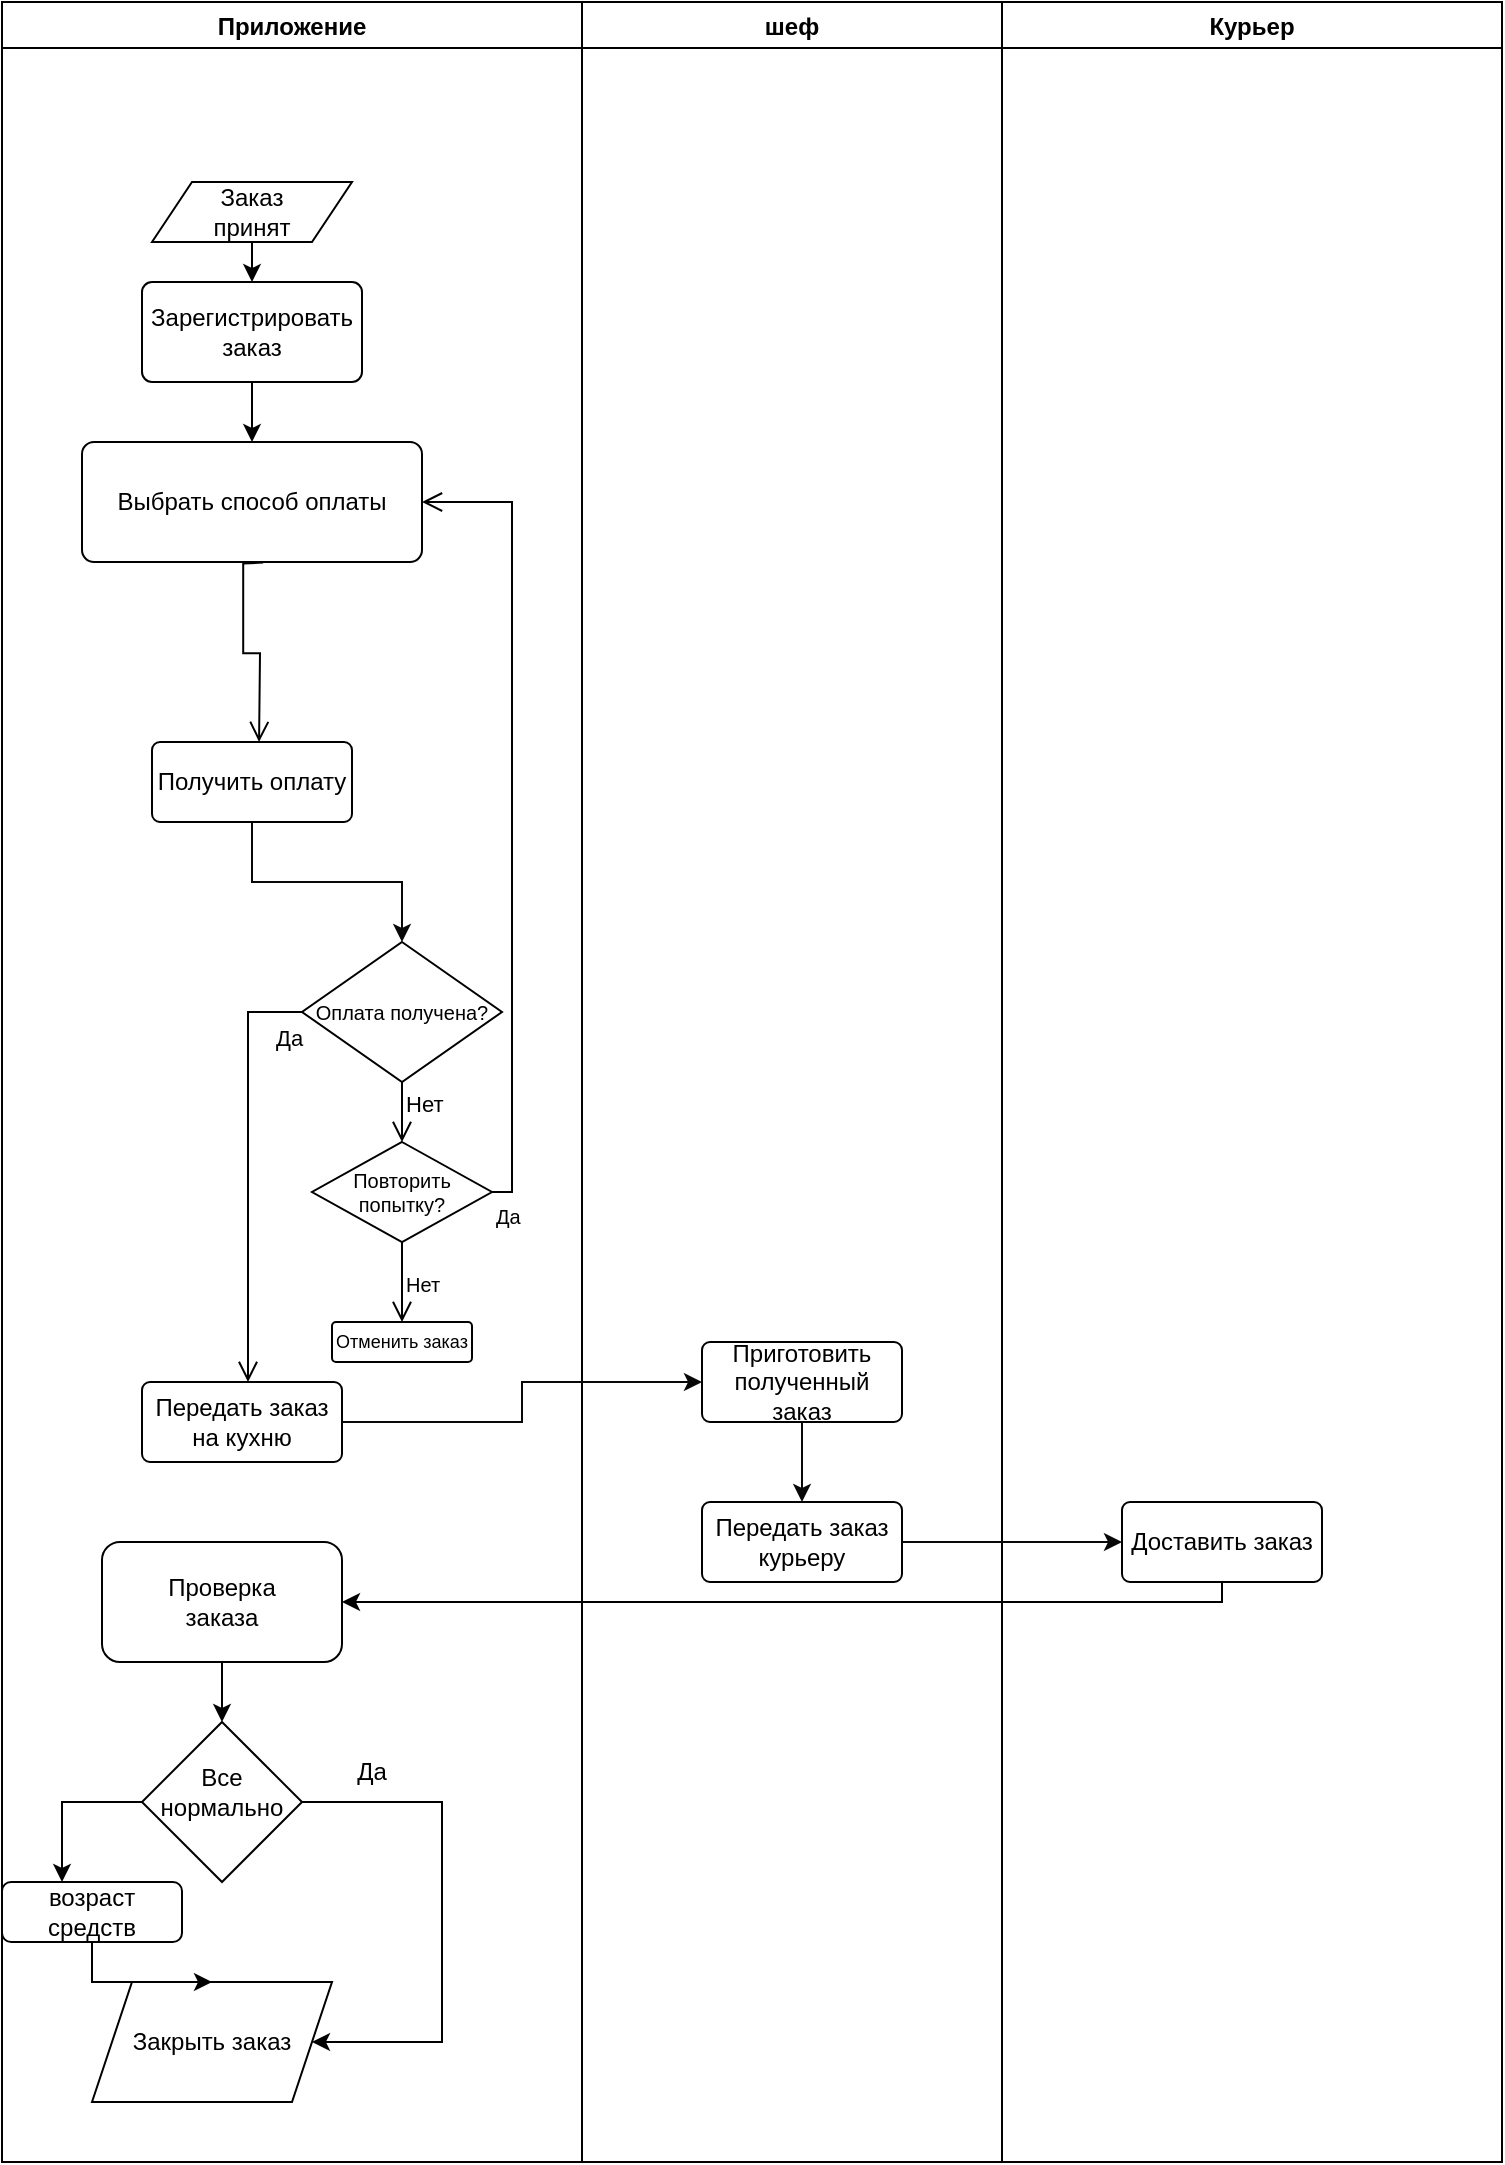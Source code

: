 <mxfile version="20.5.1" type="device"><diagram id="kgpKYQtTHZ0yAKxKKP6v" name="Page-1"><mxGraphModel dx="1186" dy="795" grid="1" gridSize="10" guides="1" tooltips="1" connect="1" arrows="1" fold="1" page="1" pageScale="1" pageWidth="850" pageHeight="1100" math="0" shadow="0"><root><mxCell id="0"/><mxCell id="1" parent="0"/><mxCell id="NRCLJAw399YV5d-U21cv-1" value="Приложение" style="swimlane;" parent="1" vertex="1"><mxGeometry y="20" width="290" height="1080" as="geometry"/></mxCell><mxCell id="NRCLJAw399YV5d-U21cv-10" style="edgeStyle=orthogonalEdgeStyle;rounded=0;orthogonalLoop=1;jettySize=auto;html=1;exitX=0.5;exitY=1;exitDx=0;exitDy=0;entryX=0.5;entryY=0;entryDx=0;entryDy=0;" parent="NRCLJAw399YV5d-U21cv-1" target="NRCLJAw399YV5d-U21cv-11" edge="1"><mxGeometry relative="1" as="geometry"><mxPoint x="95" y="155" as="targetPoint"/><mxPoint x="125" y="120" as="sourcePoint"/></mxGeometry></mxCell><mxCell id="NRCLJAw399YV5d-U21cv-7" value="Выбрать способ оплаты" style="rounded=1;arcSize=10;whiteSpace=wrap;html=1;align=center;" parent="NRCLJAw399YV5d-U21cv-1" vertex="1"><mxGeometry x="40" y="220" width="170" height="60" as="geometry"/></mxCell><mxCell id="NRCLJAw399YV5d-U21cv-19" style="edgeStyle=orthogonalEdgeStyle;rounded=0;orthogonalLoop=1;jettySize=auto;html=1;exitX=0.5;exitY=1;exitDx=0;exitDy=0;entryX=0.5;entryY=0;entryDx=0;entryDy=0;" parent="NRCLJAw399YV5d-U21cv-1" source="NRCLJAw399YV5d-U21cv-11" target="NRCLJAw399YV5d-U21cv-7" edge="1"><mxGeometry relative="1" as="geometry"><mxPoint x="109.32" y="296" as="targetPoint"/></mxGeometry></mxCell><mxCell id="NRCLJAw399YV5d-U21cv-11" value="Зарегистрировать заказ" style="rounded=1;arcSize=10;whiteSpace=wrap;html=1;align=center;" parent="NRCLJAw399YV5d-U21cv-1" vertex="1"><mxGeometry x="70" y="140" width="110" height="50" as="geometry"/></mxCell><mxCell id="NRCLJAw399YV5d-U21cv-20" value="Передать заказ на кухню" style="rounded=1;arcSize=10;whiteSpace=wrap;html=1;align=center;fillColor=#FFFFFF;" parent="NRCLJAw399YV5d-U21cv-1" vertex="1"><mxGeometry x="70" y="690" width="100" height="40" as="geometry"/></mxCell><mxCell id="NRCLJAw399YV5d-U21cv-79" style="edgeStyle=orthogonalEdgeStyle;rounded=0;orthogonalLoop=1;jettySize=auto;html=1;entryX=0.5;entryY=0;entryDx=0;entryDy=0;strokeColor=#080808;fontSize=10;" parent="NRCLJAw399YV5d-U21cv-1" source="NRCLJAw399YV5d-U21cv-78" target="NRCLJAw399YV5d-U21cv-75" edge="1"><mxGeometry relative="1" as="geometry"/></mxCell><mxCell id="NRCLJAw399YV5d-U21cv-78" value="Получить оплату" style="rounded=1;arcSize=10;whiteSpace=wrap;html=1;align=center;fillColor=#FFFFFF;" parent="NRCLJAw399YV5d-U21cv-1" vertex="1"><mxGeometry x="75" y="370" width="100" height="40" as="geometry"/></mxCell><mxCell id="NRCLJAw399YV5d-U21cv-75" value="Оплата получена?" style="rhombus;whiteSpace=wrap;html=1;fontSize=10;" parent="NRCLJAw399YV5d-U21cv-1" vertex="1"><mxGeometry x="150" y="470" width="100" height="70" as="geometry"/></mxCell><mxCell id="NRCLJAw399YV5d-U21cv-77" value="Да" style="edgeStyle=orthogonalEdgeStyle;html=1;align=left;verticalAlign=top;endArrow=open;endSize=8;rounded=0;exitX=0;exitY=0.5;exitDx=0;exitDy=0;" parent="NRCLJAw399YV5d-U21cv-1" source="NRCLJAw399YV5d-U21cv-75" target="NRCLJAw399YV5d-U21cv-20" edge="1"><mxGeometry x="-0.86" relative="1" as="geometry"><mxPoint x="150" y="650" as="targetPoint"/><Array as="points"><mxPoint x="123" y="505"/></Array><mxPoint as="offset"/></mxGeometry></mxCell><mxCell id="NRCLJAw399YV5d-U21cv-81" value="Повторить попытку?" style="rhombus;whiteSpace=wrap;html=1;fontSize=10;" parent="NRCLJAw399YV5d-U21cv-1" vertex="1"><mxGeometry x="155" y="570" width="90" height="50" as="geometry"/></mxCell><mxCell id="NRCLJAw399YV5d-U21cv-82" value="Нет" style="edgeStyle=orthogonalEdgeStyle;html=1;align=left;verticalAlign=bottom;endArrow=open;endSize=8;rounded=0;fontSize=10;exitX=0.5;exitY=1;exitDx=0;exitDy=0;entryX=0.5;entryY=0;entryDx=0;entryDy=0;" parent="NRCLJAw399YV5d-U21cv-1" source="NRCLJAw399YV5d-U21cv-81" target="NRCLJAw399YV5d-U21cv-84" edge="1"><mxGeometry x="0.5" relative="1" as="geometry"><mxPoint x="200" y="660" as="targetPoint"/><mxPoint as="offset"/></mxGeometry></mxCell><mxCell id="NRCLJAw399YV5d-U21cv-83" value="Да" style="edgeStyle=orthogonalEdgeStyle;html=1;align=left;verticalAlign=top;endArrow=open;endSize=8;rounded=0;fontSize=10;exitX=1;exitY=0.5;exitDx=0;exitDy=0;entryX=1;entryY=0.5;entryDx=0;entryDy=0;" parent="NRCLJAw399YV5d-U21cv-1" source="NRCLJAw399YV5d-U21cv-81" target="NRCLJAw399YV5d-U21cv-7" edge="1"><mxGeometry x="-1" relative="1" as="geometry"><mxPoint x="200" y="680" as="targetPoint"/></mxGeometry></mxCell><mxCell id="NRCLJAw399YV5d-U21cv-76" value="Нет" style="edgeStyle=orthogonalEdgeStyle;html=1;align=left;verticalAlign=bottom;endArrow=open;endSize=8;rounded=0;exitX=0.5;exitY=1;exitDx=0;exitDy=0;entryX=0.5;entryY=0;entryDx=0;entryDy=0;" parent="NRCLJAw399YV5d-U21cv-1" source="NRCLJAw399YV5d-U21cv-75" target="NRCLJAw399YV5d-U21cv-81" edge="1"><mxGeometry x="0.333" relative="1" as="geometry"><mxPoint x="200" y="570" as="targetPoint"/><mxPoint as="offset"/></mxGeometry></mxCell><mxCell id="NRCLJAw399YV5d-U21cv-84" value="Отменить заказ" style="rounded=1;arcSize=10;whiteSpace=wrap;html=1;align=center;fontSize=9;fillColor=#FFFFFF;" parent="NRCLJAw399YV5d-U21cv-1" vertex="1"><mxGeometry x="165" y="660" width="70" height="20" as="geometry"/></mxCell><mxCell id="-O4Mwkwicsn_kNh2AUWT-1" value="" style="shape=parallelogram;perimeter=parallelogramPerimeter;whiteSpace=wrap;html=1;fixedSize=1;" vertex="1" parent="NRCLJAw399YV5d-U21cv-1"><mxGeometry x="75" y="90" width="100" height="30" as="geometry"/></mxCell><mxCell id="-O4Mwkwicsn_kNh2AUWT-2" value="Заказ принят" style="text;html=1;strokeColor=none;fillColor=none;align=center;verticalAlign=middle;whiteSpace=wrap;rounded=0;" vertex="1" parent="NRCLJAw399YV5d-U21cv-1"><mxGeometry x="95" y="90" width="60" height="30" as="geometry"/></mxCell><mxCell id="NRCLJAw399YV5d-U21cv-74" value="" style="edgeStyle=orthogonalEdgeStyle;html=1;align=left;verticalAlign=top;endArrow=open;endSize=8;rounded=0;exitX=0.527;exitY=1.005;exitDx=0;exitDy=0;exitPerimeter=0;" parent="NRCLJAw399YV5d-U21cv-1" edge="1"><mxGeometry x="-0.625" y="-5" relative="1" as="geometry"><mxPoint x="128.53" y="370" as="targetPoint"/><mxPoint x="5" y="-5" as="offset"/><mxPoint x="130.59" y="280.3" as="sourcePoint"/></mxGeometry></mxCell><mxCell id="-O4Mwkwicsn_kNh2AUWT-3" value="Закрыть заказ" style="shape=parallelogram;perimeter=parallelogramPerimeter;whiteSpace=wrap;html=1;fixedSize=1;" vertex="1" parent="NRCLJAw399YV5d-U21cv-1"><mxGeometry x="45" y="990" width="120" height="60" as="geometry"/></mxCell><mxCell id="-O4Mwkwicsn_kNh2AUWT-19" style="edgeStyle=orthogonalEdgeStyle;rounded=0;orthogonalLoop=1;jettySize=auto;html=1;" edge="1" parent="NRCLJAw399YV5d-U21cv-1" source="-O4Mwkwicsn_kNh2AUWT-5"><mxGeometry relative="1" as="geometry"><mxPoint x="110" y="860" as="targetPoint"/></mxGeometry></mxCell><mxCell id="-O4Mwkwicsn_kNh2AUWT-5" value="" style="rounded=1;whiteSpace=wrap;html=1;" vertex="1" parent="NRCLJAw399YV5d-U21cv-1"><mxGeometry x="50" y="770" width="120" height="60" as="geometry"/></mxCell><mxCell id="-O4Mwkwicsn_kNh2AUWT-6" value="Проверка заказа" style="text;html=1;strokeColor=none;fillColor=none;align=center;verticalAlign=middle;whiteSpace=wrap;rounded=0;" vertex="1" parent="NRCLJAw399YV5d-U21cv-1"><mxGeometry x="80" y="785" width="60" height="30" as="geometry"/></mxCell><mxCell id="-O4Mwkwicsn_kNh2AUWT-22" style="edgeStyle=orthogonalEdgeStyle;rounded=0;orthogonalLoop=1;jettySize=auto;html=1;entryX=1;entryY=0.5;entryDx=0;entryDy=0;" edge="1" parent="NRCLJAw399YV5d-U21cv-1" source="-O4Mwkwicsn_kNh2AUWT-21" target="-O4Mwkwicsn_kNh2AUWT-3"><mxGeometry relative="1" as="geometry"><Array as="points"><mxPoint x="220" y="900"/><mxPoint x="220" y="1020"/></Array></mxGeometry></mxCell><mxCell id="-O4Mwkwicsn_kNh2AUWT-21" value="" style="rhombus;whiteSpace=wrap;html=1;" vertex="1" parent="NRCLJAw399YV5d-U21cv-1"><mxGeometry x="70" y="860" width="80" height="80" as="geometry"/></mxCell><mxCell id="-O4Mwkwicsn_kNh2AUWT-23" value="Да" style="text;html=1;strokeColor=none;fillColor=none;align=center;verticalAlign=middle;whiteSpace=wrap;rounded=0;" vertex="1" parent="NRCLJAw399YV5d-U21cv-1"><mxGeometry x="155" y="870" width="60" height="30" as="geometry"/></mxCell><mxCell id="-O4Mwkwicsn_kNh2AUWT-24" value="Все нормально&lt;br&gt;" style="text;html=1;strokeColor=none;fillColor=none;align=center;verticalAlign=middle;whiteSpace=wrap;rounded=0;" vertex="1" parent="NRCLJAw399YV5d-U21cv-1"><mxGeometry x="80" y="880" width="60" height="30" as="geometry"/></mxCell><mxCell id="-O4Mwkwicsn_kNh2AUWT-28" style="edgeStyle=orthogonalEdgeStyle;rounded=0;orthogonalLoop=1;jettySize=auto;html=1;" edge="1" parent="NRCLJAw399YV5d-U21cv-1" source="-O4Mwkwicsn_kNh2AUWT-27" target="-O4Mwkwicsn_kNh2AUWT-3"><mxGeometry relative="1" as="geometry"/></mxCell><mxCell id="-O4Mwkwicsn_kNh2AUWT-27" value="возраст средств" style="rounded=1;whiteSpace=wrap;html=1;" vertex="1" parent="NRCLJAw399YV5d-U21cv-1"><mxGeometry y="940" width="90" height="30" as="geometry"/></mxCell><mxCell id="-O4Mwkwicsn_kNh2AUWT-26" style="edgeStyle=orthogonalEdgeStyle;rounded=0;orthogonalLoop=1;jettySize=auto;html=1;" edge="1" parent="NRCLJAw399YV5d-U21cv-1" source="-O4Mwkwicsn_kNh2AUWT-21" target="-O4Mwkwicsn_kNh2AUWT-27"><mxGeometry relative="1" as="geometry"><mxPoint x="30" y="940" as="targetPoint"/><Array as="points"><mxPoint x="30" y="900"/><mxPoint x="30" y="940"/></Array></mxGeometry></mxCell><mxCell id="NRCLJAw399YV5d-U21cv-2" value="шеф" style="swimlane;" parent="1" vertex="1"><mxGeometry x="290" y="20" width="210" height="1080" as="geometry"/></mxCell><mxCell id="NRCLJAw399YV5d-U21cv-22" value="Приготовить полученный заказ" style="rounded=1;arcSize=10;whiteSpace=wrap;html=1;align=center;fillColor=#FFFFFF;" parent="NRCLJAw399YV5d-U21cv-2" vertex="1"><mxGeometry x="60" y="670" width="100" height="40" as="geometry"/></mxCell><mxCell id="NRCLJAw399YV5d-U21cv-25" value="Передать заказ курьеру" style="rounded=1;arcSize=10;whiteSpace=wrap;html=1;align=center;fillColor=#FFFFFF;" parent="NRCLJAw399YV5d-U21cv-2" vertex="1"><mxGeometry x="60" y="750" width="100" height="40" as="geometry"/></mxCell><mxCell id="NRCLJAw399YV5d-U21cv-26" style="edgeStyle=orthogonalEdgeStyle;rounded=0;orthogonalLoop=1;jettySize=auto;html=1;entryX=0.5;entryY=0;entryDx=0;entryDy=0;strokeColor=#080808;" parent="NRCLJAw399YV5d-U21cv-2" source="NRCLJAw399YV5d-U21cv-22" target="NRCLJAw399YV5d-U21cv-25" edge="1"><mxGeometry relative="1" as="geometry"/></mxCell><mxCell id="NRCLJAw399YV5d-U21cv-3" value="Курьер" style="swimlane;" parent="1" vertex="1"><mxGeometry x="500" y="20" width="250" height="1080" as="geometry"/></mxCell><mxCell id="NRCLJAw399YV5d-U21cv-27" value="Доставить заказ" style="rounded=1;arcSize=10;whiteSpace=wrap;html=1;align=center;fillColor=#FFFFFF;" parent="NRCLJAw399YV5d-U21cv-3" vertex="1"><mxGeometry x="60" y="750" width="100" height="40" as="geometry"/></mxCell><mxCell id="NRCLJAw399YV5d-U21cv-23" style="edgeStyle=orthogonalEdgeStyle;rounded=0;orthogonalLoop=1;jettySize=auto;html=1;entryX=0;entryY=0.5;entryDx=0;entryDy=0;strokeColor=#080808;" parent="1" source="NRCLJAw399YV5d-U21cv-20" target="NRCLJAw399YV5d-U21cv-22" edge="1"><mxGeometry relative="1" as="geometry"/></mxCell><mxCell id="NRCLJAw399YV5d-U21cv-28" style="edgeStyle=orthogonalEdgeStyle;rounded=0;orthogonalLoop=1;jettySize=auto;html=1;entryX=0;entryY=0.5;entryDx=0;entryDy=0;strokeColor=#080808;" parent="1" source="NRCLJAw399YV5d-U21cv-25" target="NRCLJAw399YV5d-U21cv-27" edge="1"><mxGeometry relative="1" as="geometry"/></mxCell><mxCell id="-O4Mwkwicsn_kNh2AUWT-11" style="edgeStyle=orthogonalEdgeStyle;rounded=0;orthogonalLoop=1;jettySize=auto;html=1;entryX=1;entryY=0.5;entryDx=0;entryDy=0;" edge="1" parent="1" source="NRCLJAw399YV5d-U21cv-27" target="-O4Mwkwicsn_kNh2AUWT-5"><mxGeometry relative="1" as="geometry"><Array as="points"><mxPoint x="610" y="820"/></Array></mxGeometry></mxCell></root></mxGraphModel></diagram></mxfile>